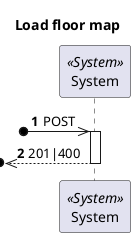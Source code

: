 @startuml
'https://plantuml.com/sequence-diagram

autonumber
skinparam packageStyle rect

title Load floor map

participant "System" as Sys <<System>>

?o->> Sys : POST

activate Sys
?o<<-- Sys : 201|400
deactivate Sys


@enduml
